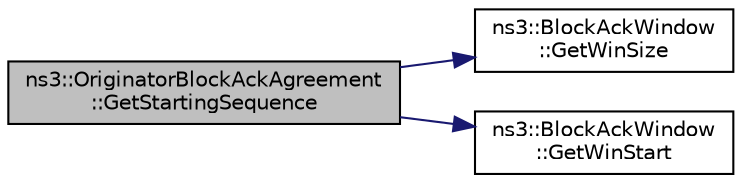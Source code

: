 digraph "ns3::OriginatorBlockAckAgreement::GetStartingSequence"
{
 // LATEX_PDF_SIZE
  edge [fontname="Helvetica",fontsize="10",labelfontname="Helvetica",labelfontsize="10"];
  node [fontname="Helvetica",fontsize="10",shape=record];
  rankdir="LR";
  Node1 [label="ns3::OriginatorBlockAckAgreement\l::GetStartingSequence",height=0.2,width=0.4,color="black", fillcolor="grey75", style="filled", fontcolor="black",tooltip="Return the starting sequence number of the transmit window, if a transmit window has been initialized..."];
  Node1 -> Node2 [color="midnightblue",fontsize="10",style="solid",fontname="Helvetica"];
  Node2 [label="ns3::BlockAckWindow\l::GetWinSize",height=0.2,width=0.4,color="black", fillcolor="white", style="filled",URL="$classns3_1_1_block_ack_window.html#a583d4d55d9e51f115ea2f64fb8b28fa2",tooltip="Get the window size."];
  Node1 -> Node3 [color="midnightblue",fontsize="10",style="solid",fontname="Helvetica"];
  Node3 [label="ns3::BlockAckWindow\l::GetWinStart",height=0.2,width=0.4,color="black", fillcolor="white", style="filled",URL="$classns3_1_1_block_ack_window.html#a7d441c6a6b4824230d14237500be65bc",tooltip="Get the current winStart value."];
}
